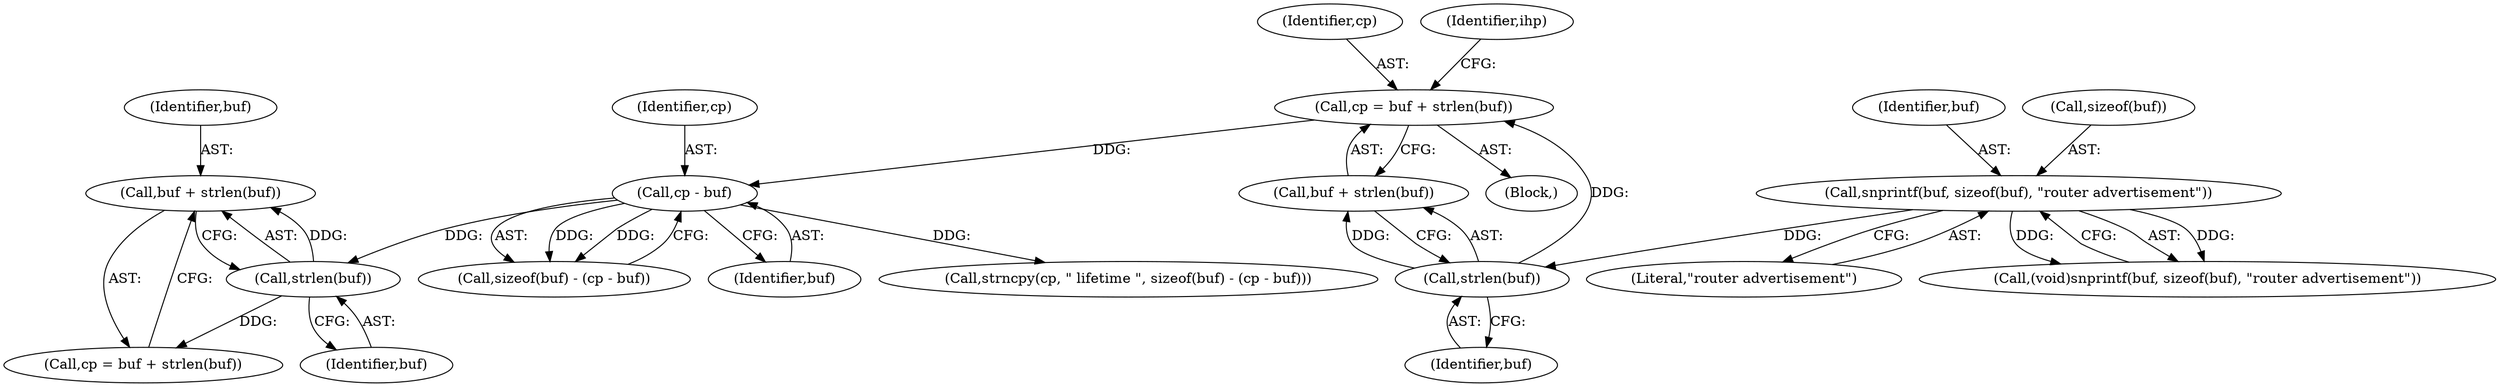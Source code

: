 digraph "0_tcpdump_2b62d1dda41590db29368ec7ba5f4faf3464765a@API" {
"1000499" [label="(Call,buf + strlen(buf))"];
"1000501" [label="(Call,strlen(buf))"];
"1000494" [label="(Call,cp - buf)"];
"1000469" [label="(Call,cp = buf + strlen(buf))"];
"1000473" [label="(Call,strlen(buf))"];
"1000464" [label="(Call,snprintf(buf, sizeof(buf), \"router advertisement\"))"];
"1000469" [label="(Call,cp = buf + strlen(buf))"];
"1000491" [label="(Call,sizeof(buf) - (cp - buf))"];
"1000495" [label="(Identifier,cp)"];
"1000470" [label="(Identifier,cp)"];
"1000462" [label="(Call,(void)snprintf(buf, sizeof(buf), \"router advertisement\"))"];
"1000494" [label="(Call,cp - buf)"];
"1000476" [label="(Identifier,ihp)"];
"1000497" [label="(Call,cp = buf + strlen(buf))"];
"1000456" [label="(Block,)"];
"1000473" [label="(Call,strlen(buf))"];
"1000502" [label="(Identifier,buf)"];
"1000474" [label="(Identifier,buf)"];
"1000465" [label="(Identifier,buf)"];
"1000468" [label="(Literal,\"router advertisement\")"];
"1000500" [label="(Identifier,buf)"];
"1000501" [label="(Call,strlen(buf))"];
"1000466" [label="(Call,sizeof(buf))"];
"1000496" [label="(Identifier,buf)"];
"1000464" [label="(Call,snprintf(buf, sizeof(buf), \"router advertisement\"))"];
"1000471" [label="(Call,buf + strlen(buf))"];
"1000488" [label="(Call,strncpy(cp, \" lifetime \", sizeof(buf) - (cp - buf)))"];
"1000499" [label="(Call,buf + strlen(buf))"];
"1000499" -> "1000497"  [label="AST: "];
"1000499" -> "1000501"  [label="CFG: "];
"1000500" -> "1000499"  [label="AST: "];
"1000501" -> "1000499"  [label="AST: "];
"1000497" -> "1000499"  [label="CFG: "];
"1000501" -> "1000499"  [label="DDG: "];
"1000501" -> "1000502"  [label="CFG: "];
"1000502" -> "1000501"  [label="AST: "];
"1000501" -> "1000497"  [label="DDG: "];
"1000494" -> "1000501"  [label="DDG: "];
"1000494" -> "1000491"  [label="AST: "];
"1000494" -> "1000496"  [label="CFG: "];
"1000495" -> "1000494"  [label="AST: "];
"1000496" -> "1000494"  [label="AST: "];
"1000491" -> "1000494"  [label="CFG: "];
"1000494" -> "1000488"  [label="DDG: "];
"1000494" -> "1000491"  [label="DDG: "];
"1000494" -> "1000491"  [label="DDG: "];
"1000469" -> "1000494"  [label="DDG: "];
"1000469" -> "1000456"  [label="AST: "];
"1000469" -> "1000471"  [label="CFG: "];
"1000470" -> "1000469"  [label="AST: "];
"1000471" -> "1000469"  [label="AST: "];
"1000476" -> "1000469"  [label="CFG: "];
"1000473" -> "1000469"  [label="DDG: "];
"1000473" -> "1000471"  [label="AST: "];
"1000473" -> "1000474"  [label="CFG: "];
"1000474" -> "1000473"  [label="AST: "];
"1000471" -> "1000473"  [label="CFG: "];
"1000473" -> "1000471"  [label="DDG: "];
"1000464" -> "1000473"  [label="DDG: "];
"1000464" -> "1000462"  [label="AST: "];
"1000464" -> "1000468"  [label="CFG: "];
"1000465" -> "1000464"  [label="AST: "];
"1000466" -> "1000464"  [label="AST: "];
"1000468" -> "1000464"  [label="AST: "];
"1000462" -> "1000464"  [label="CFG: "];
"1000464" -> "1000462"  [label="DDG: "];
"1000464" -> "1000462"  [label="DDG: "];
}
